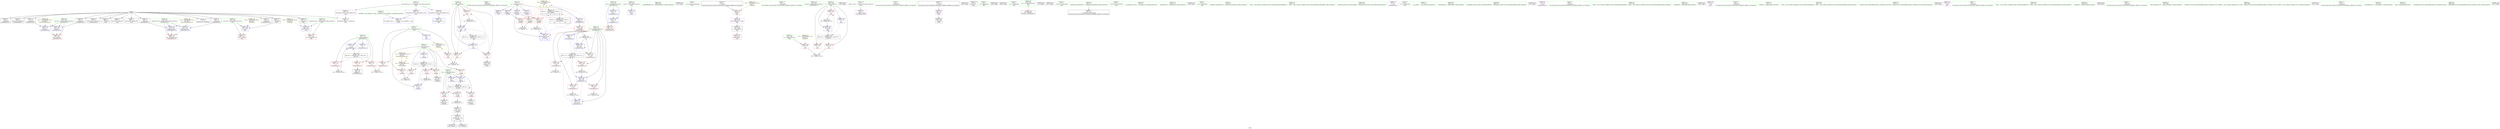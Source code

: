 digraph "SVFG" {
	label="SVFG";

	Node0x556ff98fe940 [shape=record,color=grey,label="{NodeID: 0\nNullPtr}"];
	Node0x556ff98fe940 -> Node0x556ff991b5e0[style=solid];
	Node0x556ff98fe940 -> Node0x556ff991b6e0[style=solid];
	Node0x556ff98fe940 -> Node0x556ff991b7b0[style=solid];
	Node0x556ff98fe940 -> Node0x556ff991b880[style=solid];
	Node0x556ff98fe940 -> Node0x556ff991b950[style=solid];
	Node0x556ff98fe940 -> Node0x556ff991ba20[style=solid];
	Node0x556ff98fe940 -> Node0x556ff991baf0[style=solid];
	Node0x556ff98fe940 -> Node0x556ff991bbc0[style=solid];
	Node0x556ff98fe940 -> Node0x556ff991bc90[style=solid];
	Node0x556ff98fe940 -> Node0x556ff991bd60[style=solid];
	Node0x556ff98fe940 -> Node0x556ff991be30[style=solid];
	Node0x556ff98fe940 -> Node0x556ff991bf00[style=solid];
	Node0x556ff98fe940 -> Node0x556ff991bfd0[style=solid];
	Node0x556ff98fe940 -> Node0x556ff991c0a0[style=solid];
	Node0x556ff98fe940 -> Node0x556ff99209b0[style=solid];
	Node0x556ff9935b00 [shape=record,color=yellow,style=double,label="{NodeID: 263\n2V_1 = ENCHI(MR_2V_0)\npts\{10 \}\nFun[_Z4calcB5cxx11v]|{|<s1>8|<s2>10}}"];
	Node0x556ff9935b00 -> Node0x556ff991a090[style=dashed];
	Node0x556ff9935b00:s1 -> Node0x556ff9934530[style=dashed,color=red];
	Node0x556ff9935b00:s2 -> Node0x556ff9934530[style=dashed,color=red];
	Node0x556ff9919d20 [shape=record,color=purple,label="{NodeID: 97\n339\<--25\nllvm.global_ctors_2\<--llvm.global_ctors\nGlob }"];
	Node0x556ff9919d20 -> Node0x556ff99209b0[style=solid];
	Node0x556ff9917fe0 [shape=record,color=green,label="{NodeID: 14\n168\<--1\n\<--dummyObj\nCan only get source location for instruction, argument, global var or function.}"];
	Node0x556ff99367a0 [shape=record,color=yellow,style=double,label="{NodeID: 277\n35V_1 = ENCHI(MR_35V_0)\npts\{234 \}\nFun[main]}"];
	Node0x556ff99367a0 -> Node0x556ff9921d60[style=dashed];
	Node0x556ff991a8b0 [shape=record,color=red,label="{NodeID: 111\n69\<--68\n\<--arrayidx\n_Z4takev\n}"];
	Node0x556ff991a8b0 -> Node0x556ff9927100[style=solid];
	Node0x556ff9918a30 [shape=record,color=green,label="{NodeID: 28\n101\<--102\nnrvo\<--nrvo_field_insensitive\n_Z4calcB5cxx11v\n}"];
	Node0x556ff9918a30 -> Node0x556ff991ab20[style=solid];
	Node0x556ff9918a30 -> Node0x556ff9920ec0[style=solid];
	Node0x556ff9918a30 -> Node0x556ff99217b0[style=solid];
	Node0x556ff991fdc0 [shape=record,color=red,label="{NodeID: 125\n135\<--134\n\<--arrayidx\n_Z4calcB5cxx11v\n}"];
	Node0x556ff991fdc0 -> Node0x556ff9926200[style=solid];
	Node0x556ff9919710 [shape=record,color=green,label="{NodeID: 42\n221\<--222\nretval\<--retval_field_insensitive\nmain\n}"];
	Node0x556ff9919710 -> Node0x556ff9921880[style=solid];
	Node0x556ff9938c40 [shape=record,color=yellow,style=double,label="{NodeID: 305\n8V_3 = CSCHI(MR_8V_2)\npts\{120000 \}\nCS[]|{|<s1>10|<s2>10|<s3>10|<s4>10}}"];
	Node0x556ff9938c40 -> Node0x556ff992e630[style=dashed];
	Node0x556ff9938c40:s1 -> Node0x556ff991a8b0[style=dashed,color=red];
	Node0x556ff9938c40:s2 -> Node0x556ff991a980[style=dashed,color=red];
	Node0x556ff9938c40:s3 -> Node0x556ff991aa50[style=dashed,color=red];
	Node0x556ff9938c40:s4 -> Node0x556ff9920df0[style=dashed,color=red];
	Node0x556ff99209b0 [shape=record,color=blue, style = dotted,label="{NodeID: 139\n339\<--3\nllvm.global_ctors_2\<--dummyVal\nGlob }"];
	Node0x556ff991b3e0 [shape=record,color=green,label="{NodeID: 56\n290\<--291\n_ZNSolsEPFRSoS_E\<--_ZNSolsEPFRSoS_E_field_insensitive\n}"];
	Node0x556ff9945840 [shape=record,color=black,label="{NodeID: 319\n275 = PHI()\n}"];
	Node0x556ff9927280 [shape=record,color=grey,label="{NodeID: 236\n153 = cmp(152, 9, )\n}"];
	Node0x556ff9921540 [shape=record,color=blue,label="{NodeID: 153\n109\<--173\ntot\<--dec13\n_Z4calcB5cxx11v\n}"];
	Node0x556ff9921540 -> Node0x556ff992e130[style=dashed];
	Node0x556ff991bfd0 [shape=record,color=black,label="{NodeID: 70\n308\<--3\nlpad.val\<--dummyVal\nmain\n}"];
	Node0x556ff991cbc0 [shape=record,color=black,label="{NodeID: 84\n265\<--264\nidxprom\<--\nmain\n}"];
	Node0x556ff990edb0 [shape=record,color=green,label="{NodeID: 1\n7\<--1\n__dso_handle\<--dummyObj\nGlob }"];
	Node0x556ff9919e20 [shape=record,color=purple,label="{NodeID: 98\n240\<--239\nvbase.offset.ptr\<--vtable\nmain\n}"];
	Node0x556ff9919e20 -> Node0x556ff991ca20[style=solid];
	Node0x556ff9918070 [shape=record,color=green,label="{NodeID: 15\n187\<--1\n\<--dummyObj\nCan only get source location for instruction, argument, global var or function.}"];
	Node0x556ff991a980 [shape=record,color=red,label="{NodeID: 112\n73\<--72\n\<--arrayidx2\n_Z4takev\n}"];
	Node0x556ff991a980 -> Node0x556ff9927100[style=solid];
	Node0x556ff9918b00 [shape=record,color=green,label="{NodeID: 29\n103\<--104\nref.tmp\<--ref.tmp_field_insensitive\n_Z4calcB5cxx11v\n}"];
	Node0x556ff991fe90 [shape=record,color=red,label="{NodeID: 126\n254\<--223\n\<--T\nmain\n}"];
	Node0x556ff991fe90 -> Node0x556ff9927400[style=solid];
	Node0x556ff99197e0 [shape=record,color=green,label="{NodeID: 43\n223\<--224\nT\<--T_field_insensitive\nmain\n}"];
	Node0x556ff99197e0 -> Node0x556ff991fe90[style=solid];
	Node0x556ff9925f00 [shape=record,color=grey,label="{NodeID: 223\n81 = Binary(80, 82, )\n}"];
	Node0x556ff9925f00 -> Node0x556ff9920d20[style=solid];
	Node0x556ff9920ab0 [shape=record,color=blue,label="{NodeID: 140\n55\<--9\nmx\<--\n_Z4takev\n}"];
	Node0x556ff9920ab0 -> Node0x556ff992eb30[style=dashed];
	Node0x556ff991b4e0 [shape=record,color=green,label="{NodeID: 57\n27\<--333\n_GLOBAL__sub_I_darkhh_0_1.cpp\<--_GLOBAL__sub_I_darkhh_0_1.cpp_field_insensitive\n}"];
	Node0x556ff991b4e0 -> Node0x556ff99208b0[style=solid];
	Node0x556ff99459a0 [shape=record,color=black,label="{NodeID: 320\n279 = PHI()\n}"];
	Node0x556ff9927400 [shape=record,color=grey,label="{NodeID: 237\n255 = cmp(253, 254, )\n}"];
	Node0x556ff9921610 [shape=record,color=blue,label="{NodeID: 154\n105\<--177\nexn.slot\<--\n_Z4calcB5cxx11v\n}"];
	Node0x556ff9921610 -> Node0x556ff991f5a0[style=dashed];
	Node0x556ff991c0a0 [shape=record,color=black,label="{NodeID: 71\n309\<--3\nlpad.val20\<--dummyVal\nmain\n}"];
	Node0x556ff991cc90 [shape=record,color=purple,label="{NodeID: 85\n36\<--4\n\<--_ZStL8__ioinit\n__cxx_global_var_init\n}"];
	Node0x556ff990fb20 [shape=record,color=green,label="{NodeID: 2\n9\<--1\n\<--dummyObj\nCan only get source location for instruction, argument, global var or function.}"];
	Node0x556ff9935cf0 [shape=record,color=yellow,style=double,label="{NodeID: 265\n13V_1 = ENCHI(MR_13V_0)\npts\{106 \}\nFun[_Z4calcB5cxx11v]}"];
	Node0x556ff9935cf0 -> Node0x556ff99212d0[style=dashed];
	Node0x556ff9935cf0 -> Node0x556ff9921610[style=dashed];
	Node0x556ff9919ef0 [shape=record,color=purple,label="{NodeID: 99\n243\<--18\nadd.ptr\<--\nmain\n}"];
	Node0x556ff9919ef0 -> Node0x556ff991caf0[style=solid];
	Node0x556ff9918100 [shape=record,color=green,label="{NodeID: 16\n4\<--6\n_ZStL8__ioinit\<--_ZStL8__ioinit_field_insensitive\nGlob }"];
	Node0x556ff9918100 -> Node0x556ff991cc90[style=solid];
	Node0x556ff991aa50 [shape=record,color=red,label="{NodeID: 113\n88\<--87\n\<--arrayidx5\n_Z4takev\n}"];
	Node0x556ff991aa50 -> Node0x556ff9926680[style=solid];
	Node0x556ff9918bd0 [shape=record,color=green,label="{NodeID: 30\n105\<--106\nexn.slot\<--exn.slot_field_insensitive\n_Z4calcB5cxx11v\n}"];
	Node0x556ff9918bd0 -> Node0x556ff991f5a0[style=solid];
	Node0x556ff9918bd0 -> Node0x556ff99212d0[style=solid];
	Node0x556ff9918bd0 -> Node0x556ff9921610[style=solid];
	Node0x556ff991ff60 [shape=record,color=red,label="{NodeID: 127\n253\<--225\n\<--t\nmain\n}"];
	Node0x556ff991ff60 -> Node0x556ff9927400[style=solid];
	Node0x556ff99198b0 [shape=record,color=green,label="{NodeID: 44\n225\<--226\nt\<--t_field_insensitive\nmain\n}"];
	Node0x556ff99198b0 -> Node0x556ff991ff60[style=solid];
	Node0x556ff99198b0 -> Node0x556ff9920030[style=solid];
	Node0x556ff99198b0 -> Node0x556ff9920100[style=solid];
	Node0x556ff99198b0 -> Node0x556ff9921950[style=solid];
	Node0x556ff99198b0 -> Node0x556ff9921bc0[style=solid];
	Node0x556ff9926080 [shape=record,color=grey,label="{NodeID: 224\n141 = Binary(140, 82, )\n}"];
	Node0x556ff9926080 -> Node0x556ff9921200[style=solid];
	Node0x556ff9920b80 [shape=record,color=blue,label="{NodeID: 141\n57\<--9\ni\<--\n_Z4takev\n}"];
	Node0x556ff9920b80 -> Node0x556ff992f030[style=dashed];
	Node0x556ff991b5e0 [shape=record,color=black,label="{NodeID: 58\n2\<--3\ndummyVal\<--dummyVal\n}"];
	Node0x556ff9945aa0 [shape=record,color=black,label="{NodeID: 321\n283 = PHI()\n}"];
	Node0x556ff9927580 [shape=record,color=grey,label="{NodeID: 238\n167 = cmp(166, 168, )\n}"];
	Node0x556ff99216e0 [shape=record,color=blue,label="{NodeID: 155\n107\<--179\nehselector.slot\<--\n_Z4calcB5cxx11v\n}"];
	Node0x556ff99216e0 -> Node0x556ff991f670[style=dashed];
	Node0x556ff991c170 [shape=record,color=black,label="{NodeID: 72\n220\<--9\nmain_ret\<--\nmain\n}"];
	Node0x556ff991cd60 [shape=record,color=purple,label="{NodeID: 86\n68\<--11\narrayidx\<--p\n_Z4takev\n}"];
	Node0x556ff991cd60 -> Node0x556ff991a8b0[style=solid];
	Node0x556ff98fe9d0 [shape=record,color=green,label="{NodeID: 3\n13\<--1\n.str\<--dummyObj\nGlob }"];
	Node0x556ff9935dd0 [shape=record,color=yellow,style=double,label="{NodeID: 266\n15V_1 = ENCHI(MR_15V_0)\npts\{108 \}\nFun[_Z4calcB5cxx11v]}"];
	Node0x556ff9935dd0 -> Node0x556ff99213a0[style=dashed];
	Node0x556ff9935dd0 -> Node0x556ff99216e0[style=dashed];
	Node0x556ff9919fc0 [shape=record,color=red,label="{NodeID: 100\n63\<--8\n\<--N\n_Z4takev\n}"];
	Node0x556ff9919fc0 -> Node0x556ff9926c80[style=solid];
	Node0x556ff9918190 [shape=record,color=green,label="{NodeID: 17\n8\<--10\nN\<--N_field_insensitive\nGlob }"];
	Node0x556ff9918190 -> Node0x556ff9919fc0[style=solid];
	Node0x556ff9918190 -> Node0x556ff991a090[style=solid];
	Node0x556ff9918190 -> Node0x556ff991a160[style=solid];
	Node0x556ff9918190 -> Node0x556ff99206b0[style=solid];
	Node0x556ff991ab20 [shape=record,color=red,label="{NodeID: 114\n188\<--101\nnrvo.val\<--nrvo\n_Z4calcB5cxx11v\n}"];
	Node0x556ff9918ca0 [shape=record,color=green,label="{NodeID: 31\n107\<--108\nehselector.slot\<--ehselector.slot_field_insensitive\n_Z4calcB5cxx11v\n}"];
	Node0x556ff9918ca0 -> Node0x556ff991f670[style=solid];
	Node0x556ff9918ca0 -> Node0x556ff99213a0[style=solid];
	Node0x556ff9918ca0 -> Node0x556ff99216e0[style=solid];
	Node0x556ff9920030 [shape=record,color=red,label="{NodeID: 128\n278\<--225\n\<--t\nmain\n}"];
	Node0x556ff9919980 [shape=record,color=green,label="{NodeID: 45\n227\<--228\ni\<--i_field_insensitive\nmain\n}"];
	Node0x556ff9919980 -> Node0x556ff99201d0[style=solid];
	Node0x556ff9919980 -> Node0x556ff99202a0[style=solid];
	Node0x556ff9919980 -> Node0x556ff9920370[style=solid];
	Node0x556ff9919980 -> Node0x556ff9921a20[style=solid];
	Node0x556ff9919980 -> Node0x556ff9921af0[style=solid];
	Node0x556ff9943d80 [shape=record,color=black,label="{NodeID: 308\n156 = PHI()\n}"];
	Node0x556ff9926200 [shape=record,color=grey,label="{NodeID: 225\n137 = Binary(136, 135, )\n}"];
	Node0x556ff9926200 -> Node0x556ff9921130[style=solid];
	Node0x556ff9920c50 [shape=record,color=blue,label="{NodeID: 142\n55\<--76\nmx\<--\n_Z4takev\n}"];
	Node0x556ff9920c50 -> Node0x556ff992eb30[style=dashed];
	Node0x556ff991b6e0 [shape=record,color=black,label="{NodeID: 59\n144\<--3\n\<--dummyVal\n_Z4calcB5cxx11v\n}"];
	Node0x556ff9945ba0 [shape=record,color=black,label="{NodeID: 322\n284 = PHI()\n}"];
	Node0x556ff992e130 [shape=record,color=black,label="{NodeID: 239\nMR_17V_5 = PHI(MR_17V_8, MR_17V_3, )\npts\{110 \}\n}"];
	Node0x556ff992e130 -> Node0x556ff991f810[style=dashed];
	Node0x556ff992e130 -> Node0x556ff991f8e0[style=dashed];
	Node0x556ff992e130 -> Node0x556ff9921470[style=dashed];
	Node0x556ff99217b0 [shape=record,color=blue,label="{NodeID: 156\n101\<--187\nnrvo\<--\n_Z4calcB5cxx11v\n}"];
	Node0x556ff99217b0 -> Node0x556ff991ab20[style=dashed];
	Node0x556ff991c240 [shape=record,color=black,label="{NodeID: 73\n18\<--17\n\<--_ZSt3cin\nCan only get source location for instruction, argument, global var or function.}"];
	Node0x556ff991c240 -> Node0x556ff9919ef0[style=solid];
	Node0x556ff991ce30 [shape=record,color=purple,label="{NodeID: 87\n72\<--11\narrayidx2\<--p\n_Z4takev\n}"];
	Node0x556ff991ce30 -> Node0x556ff991a980[style=solid];
	Node0x556ff9917500 [shape=record,color=green,label="{NodeID: 4\n15\<--1\n.str.1\<--dummyObj\nGlob }"];
	Node0x556ff991a090 [shape=record,color=red,label="{NodeID: 101\n129\<--8\n\<--N\n_Z4calcB5cxx11v\n}"];
	Node0x556ff991a090 -> Node0x556ff9926f80[style=solid];
	Node0x556ff9918220 [shape=record,color=green,label="{NodeID: 18\n11\<--12\np\<--p_field_insensitive\nGlob }"];
	Node0x556ff9918220 -> Node0x556ff991cd60[style=solid];
	Node0x556ff9918220 -> Node0x556ff991ce30[style=solid];
	Node0x556ff9918220 -> Node0x556ff991cf00[style=solid];
	Node0x556ff9918220 -> Node0x556ff991cfd0[style=solid];
	Node0x556ff9918220 -> Node0x556ff991d0a0[style=solid];
	Node0x556ff991f5a0 [shape=record,color=red,label="{NodeID: 115\n193\<--105\nexn\<--exn.slot\n_Z4calcB5cxx11v\n}"];
	Node0x556ff9918d70 [shape=record,color=green,label="{NodeID: 32\n109\<--110\ntot\<--tot_field_insensitive\n_Z4calcB5cxx11v\n}"];
	Node0x556ff9918d70 -> Node0x556ff991f740[style=solid];
	Node0x556ff9918d70 -> Node0x556ff991f810[style=solid];
	Node0x556ff9918d70 -> Node0x556ff991f8e0[style=solid];
	Node0x556ff9918d70 -> Node0x556ff991f9b0[style=solid];
	Node0x556ff9918d70 -> Node0x556ff991fa80[style=solid];
	Node0x556ff9918d70 -> Node0x556ff9920f90[style=solid];
	Node0x556ff9918d70 -> Node0x556ff9921130[style=solid];
	Node0x556ff9918d70 -> Node0x556ff9921470[style=solid];
	Node0x556ff9918d70 -> Node0x556ff9921540[style=solid];
	Node0x556ff9920100 [shape=record,color=red,label="{NodeID: 129\n294\<--225\n\<--t\nmain\n}"];
	Node0x556ff9920100 -> Node0x556ff9926380[style=solid];
	Node0x556ff9919a50 [shape=record,color=green,label="{NodeID: 46\n229\<--230\nres\<--res_field_insensitive\nmain\n|{<s0>19}}"];
	Node0x556ff9919a50:s0 -> Node0x556ff9945d70[style=solid,color=red];
	Node0x556ff9942820 [shape=record,color=black,label="{NodeID: 309\n37 = PHI()\n}"];
	Node0x556ff9926380 [shape=record,color=grey,label="{NodeID: 226\n295 = Binary(294, 82, )\n}"];
	Node0x556ff9926380 -> Node0x556ff9921bc0[style=solid];
	Node0x556ff9920d20 [shape=record,color=blue,label="{NodeID: 143\n57\<--81\ni\<--inc\n_Z4takev\n}"];
	Node0x556ff9920d20 -> Node0x556ff992f030[style=dashed];
	Node0x556ff991b7b0 [shape=record,color=black,label="{NodeID: 60\n145\<--3\n\<--dummyVal\n_Z4calcB5cxx11v\n}"];
	Node0x556ff991b7b0 -> Node0x556ff99212d0[style=solid];
	Node0x556ff9945ca0 [shape=record,color=black,label="{NodeID: 323\n287 = PHI()\n}"];
	Node0x556ff992e630 [shape=record,color=black,label="{NodeID: 240\nMR_8V_2 = PHI(MR_8V_5, MR_8V_1, )\npts\{120000 \}\n|{<s0>8|<s1>8|<s2>8|<s3>8|<s4>19}}"];
	Node0x556ff992e630:s0 -> Node0x556ff991a8b0[style=dashed,color=red];
	Node0x556ff992e630:s1 -> Node0x556ff991a980[style=dashed,color=red];
	Node0x556ff992e630:s2 -> Node0x556ff991aa50[style=dashed,color=red];
	Node0x556ff992e630:s3 -> Node0x556ff9920df0[style=dashed,color=red];
	Node0x556ff992e630:s4 -> Node0x556ff9930430[style=dashed,color=blue];
	Node0x556ff9921880 [shape=record,color=blue,label="{NodeID: 157\n221\<--9\nretval\<--\nmain\n}"];
	Node0x556ff991c340 [shape=record,color=black,label="{NodeID: 74\n19\<--17\n\<--_ZSt3cin\nCan only get source location for instruction, argument, global var or function.}"];
	Node0x556ff991c340 -> Node0x556ff991a230[style=solid];
	Node0x556ff991cf00 [shape=record,color=purple,label="{NodeID: 88\n87\<--11\narrayidx5\<--p\n_Z4takev\n}"];
	Node0x556ff991cf00 -> Node0x556ff991aa50[style=solid];
	Node0x556ff991cf00 -> Node0x556ff9920df0[style=solid];
	Node0x556ff9917590 [shape=record,color=green,label="{NodeID: 5\n17\<--1\n_ZSt3cin\<--dummyObj\nGlob }"];
	Node0x556ff991a160 [shape=record,color=red,label="{NodeID: 102\n261\<--8\n\<--N\nmain\n}"];
	Node0x556ff991a160 -> Node0x556ff9926e00[style=solid];
	Node0x556ff99182b0 [shape=record,color=green,label="{NodeID: 19\n25\<--29\nllvm.global_ctors\<--llvm.global_ctors_field_insensitive\nGlob }"];
	Node0x556ff99182b0 -> Node0x556ff991d4b0[style=solid];
	Node0x556ff99182b0 -> Node0x556ff9919c20[style=solid];
	Node0x556ff99182b0 -> Node0x556ff9919d20[style=solid];
	Node0x556ff991f670 [shape=record,color=red,label="{NodeID: 116\n194\<--107\nsel\<--ehselector.slot\n_Z4calcB5cxx11v\n}"];
	Node0x556ff9918e40 [shape=record,color=green,label="{NodeID: 33\n111\<--112\ni\<--i_field_insensitive\n_Z4calcB5cxx11v\n}"];
	Node0x556ff9918e40 -> Node0x556ff991fb50[style=solid];
	Node0x556ff9918e40 -> Node0x556ff991fc20[style=solid];
	Node0x556ff9918e40 -> Node0x556ff991fcf0[style=solid];
	Node0x556ff9918e40 -> Node0x556ff9921060[style=solid];
	Node0x556ff9918e40 -> Node0x556ff9921200[style=solid];
	Node0x556ff99201d0 [shape=record,color=red,label="{NodeID: 130\n260\<--227\n\<--i\nmain\n}"];
	Node0x556ff99201d0 -> Node0x556ff9926e00[style=solid];
	Node0x556ff9919b20 [shape=record,color=green,label="{NodeID: 47\n231\<--232\nexn.slot\<--exn.slot_field_insensitive\nmain\n}"];
	Node0x556ff9919b20 -> Node0x556ff9920440[style=solid];
	Node0x556ff9919b20 -> Node0x556ff9921c90[style=solid];
	Node0x556ff9942920 [shape=record,color=black,label="{NodeID: 310\n159 = PHI(54, )\n}"];
	Node0x556ff9926500 [shape=record,color=grey,label="{NodeID: 227\n93 = Binary(94, 92, )\n}"];
	Node0x556ff9926500 -> Node0x556ff991c7b0[style=solid];
	Node0x556ff9920df0 [shape=record,color=blue,label="{NodeID: 144\n87\<--89\narrayidx5\<--dec\n_Z4takev\n|{<s0>8|<s1>10}}"];
	Node0x556ff9920df0:s0 -> Node0x556ff9938c40[style=dashed,color=blue];
	Node0x556ff9920df0:s1 -> Node0x556ff992e630[style=dashed,color=blue];
	Node0x556ff991b880 [shape=record,color=black,label="{NodeID: 61\n147\<--3\n\<--dummyVal\n_Z4calcB5cxx11v\n}"];
	Node0x556ff991b880 -> Node0x556ff99213a0[style=solid];
	Node0x556ff9945d70 [shape=record,color=black,label="{NodeID: 324\n100 = PHI(229, )\n0th arg _Z4calcB5cxx11v }"];
	Node0x556ff992eb30 [shape=record,color=black,label="{NodeID: 241\nMR_4V_3 = PHI(MR_4V_5, MR_4V_2, )\npts\{56 \}\n}"];
	Node0x556ff992eb30 -> Node0x556ff991a300[style=dashed];
	Node0x556ff992eb30 -> Node0x556ff991a3d0[style=dashed];
	Node0x556ff992eb30 -> Node0x556ff991a4a0[style=dashed];
	Node0x556ff992eb30 -> Node0x556ff9920c50[style=dashed];
	Node0x556ff992eb30 -> Node0x556ff992eb30[style=dashed];
	Node0x556ff9921950 [shape=record,color=blue,label="{NodeID: 158\n225\<--82\nt\<--\nmain\n}"];
	Node0x556ff9921950 -> Node0x556ff992fa30[style=dashed];
	Node0x556ff991c440 [shape=record,color=black,label="{NodeID: 75\n38\<--39\n\<--_ZNSt8ios_base4InitD1Ev\nCan only get source location for instruction, argument, global var or function.}"];
	Node0x556ff991cfd0 [shape=record,color=purple,label="{NodeID: 89\n134\<--11\narrayidx\<--p\n_Z4calcB5cxx11v\n}"];
	Node0x556ff991cfd0 -> Node0x556ff991fdc0[style=solid];
	Node0x556ff990e8a0 [shape=record,color=green,label="{NodeID: 6\n20\<--1\n_ZSt4cout\<--dummyObj\nGlob }"];
	Node0x556ff991a230 [shape=record,color=red,label="{NodeID: 103\n239\<--19\nvtable\<--\nmain\n}"];
	Node0x556ff991a230 -> Node0x556ff9919e20[style=solid];
	Node0x556ff9918340 [shape=record,color=green,label="{NodeID: 20\n30\<--31\n__cxx_global_var_init\<--__cxx_global_var_init_field_insensitive\n}"];
	Node0x556ff991f740 [shape=record,color=red,label="{NodeID: 117\n136\<--109\n\<--tot\n_Z4calcB5cxx11v\n}"];
	Node0x556ff991f740 -> Node0x556ff9926200[style=solid];
	Node0x556ff9918f10 [shape=record,color=green,label="{NodeID: 34\n116\<--117\n_ZNSaIcEC1Ev\<--_ZNSaIcEC1Ev_field_insensitive\n}"];
	Node0x556ff99202a0 [shape=record,color=red,label="{NodeID: 131\n264\<--227\n\<--i\nmain\n}"];
	Node0x556ff99202a0 -> Node0x556ff991cbc0[style=solid];
	Node0x556ff991ac10 [shape=record,color=green,label="{NodeID: 48\n233\<--234\nehselector.slot\<--ehselector.slot_field_insensitive\nmain\n}"];
	Node0x556ff991ac10 -> Node0x556ff9920510[style=solid];
	Node0x556ff991ac10 -> Node0x556ff9921d60[style=solid];
	Node0x556ff9942b10 [shape=record,color=black,label="{NodeID: 311\n160 = PHI()\n}"];
	Node0x556ff9926680 [shape=record,color=grey,label="{NodeID: 228\n89 = Binary(88, 90, )\n}"];
	Node0x556ff9926680 -> Node0x556ff9920df0[style=solid];
	Node0x556ff9920ec0 [shape=record,color=blue,label="{NodeID: 145\n101\<--114\nnrvo\<--\n_Z4calcB5cxx11v\n}"];
	Node0x556ff9920ec0 -> Node0x556ff99217b0[style=dashed];
	Node0x556ff991b950 [shape=record,color=black,label="{NodeID: 62\n176\<--3\n\<--dummyVal\n_Z4calcB5cxx11v\n}"];
	Node0x556ff992f030 [shape=record,color=black,label="{NodeID: 242\nMR_6V_3 = PHI(MR_6V_4, MR_6V_2, )\npts\{58 \}\n}"];
	Node0x556ff992f030 -> Node0x556ff991a570[style=dashed];
	Node0x556ff992f030 -> Node0x556ff991a640[style=dashed];
	Node0x556ff992f030 -> Node0x556ff991a710[style=dashed];
	Node0x556ff992f030 -> Node0x556ff991a7e0[style=dashed];
	Node0x556ff992f030 -> Node0x556ff9920d20[style=dashed];
	Node0x556ff9921a20 [shape=record,color=blue,label="{NodeID: 159\n227\<--9\ni\<--\nmain\n}"];
	Node0x556ff9921a20 -> Node0x556ff99201d0[style=dashed];
	Node0x556ff9921a20 -> Node0x556ff99202a0[style=dashed];
	Node0x556ff9921a20 -> Node0x556ff9920370[style=dashed];
	Node0x556ff9921a20 -> Node0x556ff9921af0[style=dashed];
	Node0x556ff9921a20 -> Node0x556ff992ff30[style=dashed];
	Node0x556ff991c540 [shape=record,color=black,label="{NodeID: 76\n67\<--66\nidxprom\<--\n_Z4takev\n}"];
	Node0x556ff991d0a0 [shape=record,color=purple,label="{NodeID: 90\n266\<--11\narrayidx\<--p\nmain\n}"];
	Node0x556ff990e930 [shape=record,color=green,label="{NodeID: 7\n21\<--1\n.str.2\<--dummyObj\nGlob }"];
	Node0x556ff9936150 [shape=record,color=yellow,style=double,label="{NodeID: 270\n22V_1 = ENCHI(MR_22V_0)\npts\{1 \}\nFun[main]}"];
	Node0x556ff9936150 -> Node0x556ff991a230[style=dashed];
	Node0x556ff991a300 [shape=record,color=red,label="{NodeID: 104\n70\<--55\n\<--mx\n_Z4takev\n}"];
	Node0x556ff991a300 -> Node0x556ff991c610[style=solid];
	Node0x556ff99183d0 [shape=record,color=green,label="{NodeID: 21\n34\<--35\n_ZNSt8ios_base4InitC1Ev\<--_ZNSt8ios_base4InitC1Ev_field_insensitive\n}"];
	Node0x556ff991f810 [shape=record,color=red,label="{NodeID: 118\n152\<--109\n\<--tot\n_Z4calcB5cxx11v\n}"];
	Node0x556ff991f810 -> Node0x556ff9927280[style=solid];
	Node0x556ff9919010 [shape=record,color=green,label="{NodeID: 35\n120\<--121\n_ZNSt7__cxx1112basic_stringIcSt11char_traitsIcESaIcEEC1EPKcRKS3_\<--_ZNSt7__cxx1112basic_stringIcSt11char_traitsIcESaIcEEC1EPKcRKS3__field_insensitive\n}"];
	Node0x556ff9920370 [shape=record,color=red,label="{NodeID: 132\n269\<--227\n\<--i\nmain\n}"];
	Node0x556ff9920370 -> Node0x556ff9926980[style=solid];
	Node0x556ff991ace0 [shape=record,color=green,label="{NodeID: 49\n237\<--238\n_ZNSt8ios_base15sync_with_stdioEb\<--_ZNSt8ios_base15sync_with_stdioEb_field_insensitive\n}"];
	Node0x556ff9942be0 [shape=record,color=black,label="{NodeID: 312\n170 = PHI(54, )\n}"];
	Node0x556ff9926800 [shape=record,color=grey,label="{NodeID: 229\n173 = Binary(172, 90, )\n}"];
	Node0x556ff9926800 -> Node0x556ff9921540[style=solid];
	Node0x556ff9920f90 [shape=record,color=blue,label="{NodeID: 146\n109\<--9\ntot\<--\n_Z4calcB5cxx11v\n}"];
	Node0x556ff9920f90 -> Node0x556ff991f740[style=dashed];
	Node0x556ff9920f90 -> Node0x556ff9921130[style=dashed];
	Node0x556ff9920f90 -> Node0x556ff992e130[style=dashed];
	Node0x556ff991ba20 [shape=record,color=black,label="{NodeID: 63\n177\<--3\n\<--dummyVal\n_Z4calcB5cxx11v\n}"];
	Node0x556ff991ba20 -> Node0x556ff9921610[style=solid];
	Node0x556ff9921af0 [shape=record,color=blue,label="{NodeID: 160\n227\<--270\ni\<--inc\nmain\n}"];
	Node0x556ff9921af0 -> Node0x556ff99201d0[style=dashed];
	Node0x556ff9921af0 -> Node0x556ff99202a0[style=dashed];
	Node0x556ff9921af0 -> Node0x556ff9920370[style=dashed];
	Node0x556ff9921af0 -> Node0x556ff9921af0[style=dashed];
	Node0x556ff9921af0 -> Node0x556ff992ff30[style=dashed];
	Node0x556ff991c610 [shape=record,color=black,label="{NodeID: 77\n71\<--70\nidxprom1\<--\n_Z4takev\n}"];
	Node0x556ff991d170 [shape=record,color=purple,label="{NodeID: 91\n118\<--13\n\<--.str\n_Z4calcB5cxx11v\n}"];
	Node0x556ff990eed0 [shape=record,color=green,label="{NodeID: 8\n23\<--1\n.str.3\<--dummyObj\nGlob }"];
	Node0x556ff9936260 [shape=record,color=yellow,style=double,label="{NodeID: 271\n2V_1 = ENCHI(MR_2V_0)\npts\{10 \}\nFun[main]|{|<s1>19}}"];
	Node0x556ff9936260 -> Node0x556ff991a160[style=dashed];
	Node0x556ff9936260:s1 -> Node0x556ff9935b00[style=dashed,color=red];
	Node0x556ff991a3d0 [shape=record,color=red,label="{NodeID: 105\n85\<--55\n\<--mx\n_Z4takev\n}"];
	Node0x556ff991a3d0 -> Node0x556ff991c6e0[style=solid];
	Node0x556ff9918490 [shape=record,color=green,label="{NodeID: 22\n40\<--41\n__cxa_atexit\<--__cxa_atexit_field_insensitive\n}"];
	Node0x556ff991f8e0 [shape=record,color=red,label="{NodeID: 119\n163\<--109\n\<--tot\n_Z4calcB5cxx11v\n}"];
	Node0x556ff991f8e0 -> Node0x556ff9926b00[style=solid];
	Node0x556ff9919110 [shape=record,color=green,label="{NodeID: 36\n123\<--124\n_ZNSaIcED1Ev\<--_ZNSaIcED1Ev_field_insensitive\n}"];
	Node0x556ff9920440 [shape=record,color=red,label="{NodeID: 133\n306\<--231\nexn\<--exn.slot\nmain\n}"];
	Node0x556ff991ade0 [shape=record,color=green,label="{NodeID: 50\n246\<--247\n_ZNSt9basic_iosIcSt11char_traitsIcEE3tieEPSo\<--_ZNSt9basic_iosIcSt11char_traitsIcEE3tieEPSo_field_insensitive\n}"];
	Node0x556ff9942d10 [shape=record,color=black,label="{NodeID: 313\n171 = PHI()\n}"];
	Node0x556ff9926980 [shape=record,color=grey,label="{NodeID: 230\n270 = Binary(269, 82, )\n}"];
	Node0x556ff9926980 -> Node0x556ff9921af0[style=solid];
	Node0x556ff9921060 [shape=record,color=blue,label="{NodeID: 147\n111\<--9\ni\<--\n_Z4calcB5cxx11v\n}"];
	Node0x556ff9921060 -> Node0x556ff9930e30[style=dashed];
	Node0x556ff991baf0 [shape=record,color=black,label="{NodeID: 64\n179\<--3\n\<--dummyVal\n_Z4calcB5cxx11v\n}"];
	Node0x556ff991baf0 -> Node0x556ff99216e0[style=solid];
	Node0x556ff992fa30 [shape=record,color=black,label="{NodeID: 244\nMR_29V_3 = PHI(MR_29V_4, MR_29V_2, )\npts\{226 \}\n}"];
	Node0x556ff992fa30 -> Node0x556ff991ff60[style=dashed];
	Node0x556ff992fa30 -> Node0x556ff9920030[style=dashed];
	Node0x556ff992fa30 -> Node0x556ff9920100[style=dashed];
	Node0x556ff992fa30 -> Node0x556ff9921bc0[style=dashed];
	Node0x556ff9921bc0 [shape=record,color=blue,label="{NodeID: 161\n225\<--295\nt\<--inc18\nmain\n}"];
	Node0x556ff9921bc0 -> Node0x556ff992fa30[style=dashed];
	Node0x556ff991c6e0 [shape=record,color=black,label="{NodeID: 78\n86\<--85\nidxprom4\<--\n_Z4takev\n}"];
	Node0x556ff991d240 [shape=record,color=purple,label="{NodeID: 92\n155\<--15\n\<--.str.1\n_Z4calcB5cxx11v\n}"];
	Node0x556ff990ef60 [shape=record,color=green,label="{NodeID: 9\n26\<--1\n\<--dummyObj\nCan only get source location for instruction, argument, global var or function.}"];
	Node0x556ff991a4a0 [shape=record,color=red,label="{NodeID: 106\n92\<--55\n\<--mx\n_Z4takev\n}"];
	Node0x556ff991a4a0 -> Node0x556ff9926500[style=solid];
	Node0x556ff9918590 [shape=record,color=green,label="{NodeID: 23\n39\<--45\n_ZNSt8ios_base4InitD1Ev\<--_ZNSt8ios_base4InitD1Ev_field_insensitive\n}"];
	Node0x556ff9918590 -> Node0x556ff991c440[style=solid];
	Node0x556ff991f9b0 [shape=record,color=red,label="{NodeID: 120\n166\<--109\n\<--tot\n_Z4calcB5cxx11v\n}"];
	Node0x556ff991f9b0 -> Node0x556ff9927580[style=solid];
	Node0x556ff9919210 [shape=record,color=green,label="{NodeID: 37\n157\<--158\n_ZNSt7__cxx1112basic_stringIcSt11char_traitsIcESaIcEEpLEPKc\<--_ZNSt7__cxx1112basic_stringIcSt11char_traitsIcESaIcEEpLEPKc_field_insensitive\n}"];
	Node0x556ff9920510 [shape=record,color=red,label="{NodeID: 134\n307\<--233\nsel\<--ehselector.slot\nmain\n}"];
	Node0x556ff991aee0 [shape=record,color=green,label="{NodeID: 51\n249\<--250\n_ZNSirsERi\<--_ZNSirsERi_field_insensitive\n}"];
	Node0x556ff9942de0 [shape=record,color=black,label="{NodeID: 314\n236 = PHI()\n}"];
	Node0x556ff9926b00 [shape=record,color=grey,label="{NodeID: 231\n164 = Binary(163, 90, )\n}"];
	Node0x556ff9926b00 -> Node0x556ff9921470[style=solid];
	Node0x556ff9921130 [shape=record,color=blue,label="{NodeID: 148\n109\<--137\ntot\<--add\n_Z4calcB5cxx11v\n}"];
	Node0x556ff9921130 -> Node0x556ff991f740[style=dashed];
	Node0x556ff9921130 -> Node0x556ff9921130[style=dashed];
	Node0x556ff9921130 -> Node0x556ff992e130[style=dashed];
	Node0x556ff991bbc0 [shape=record,color=black,label="{NodeID: 65\n195\<--3\nlpad.val\<--dummyVal\n_Z4calcB5cxx11v\n}"];
	Node0x556ff992ff30 [shape=record,color=black,label="{NodeID: 245\nMR_31V_2 = PHI(MR_31V_4, MR_31V_1, )\npts\{228 \}\n}"];
	Node0x556ff992ff30 -> Node0x556ff9921a20[style=dashed];
	Node0x556ff9921c90 [shape=record,color=blue,label="{NodeID: 162\n231\<--299\nexn.slot\<--\nmain\n}"];
	Node0x556ff9921c90 -> Node0x556ff9920440[style=dashed];
	Node0x556ff991c7b0 [shape=record,color=black,label="{NodeID: 79\n95\<--93\nconv\<--add\n_Z4takev\n}"];
	Node0x556ff991c7b0 -> Node0x556ff991c880[style=solid];
	Node0x556ff9934530 [shape=record,color=yellow,style=double,label="{NodeID: 259\n2V_1 = ENCHI(MR_2V_0)\npts\{10 \}\nFun[_Z4takev]}"];
	Node0x556ff9934530 -> Node0x556ff9919fc0[style=dashed];
	Node0x556ff991d310 [shape=record,color=purple,label="{NodeID: 93\n274\<--21\n\<--.str.2\nmain\n}"];
	Node0x556ff990eff0 [shape=record,color=green,label="{NodeID: 10\n82\<--1\n\<--dummyObj\nCan only get source location for instruction, argument, global var or function.}"];
	Node0x556ff9936420 [shape=record,color=yellow,style=double,label="{NodeID: 273\n27V_1 = ENCHI(MR_27V_0)\npts\{224 \}\nFun[main]}"];
	Node0x556ff9936420 -> Node0x556ff991fe90[style=dashed];
	Node0x556ff991a570 [shape=record,color=red,label="{NodeID: 107\n62\<--57\n\<--i\n_Z4takev\n}"];
	Node0x556ff991a570 -> Node0x556ff9926c80[style=solid];
	Node0x556ff9918690 [shape=record,color=green,label="{NodeID: 24\n52\<--53\n_Z4takev\<--_Z4takev_field_insensitive\n}"];
	Node0x556ff991fa80 [shape=record,color=red,label="{NodeID: 121\n172\<--109\n\<--tot\n_Z4calcB5cxx11v\n}"];
	Node0x556ff991fa80 -> Node0x556ff9926800[style=solid];
	Node0x556ff9919310 [shape=record,color=green,label="{NodeID: 38\n161\<--162\n_ZNSt7__cxx1112basic_stringIcSt11char_traitsIcESaIcEEpLEc\<--_ZNSt7__cxx1112basic_stringIcSt11char_traitsIcESaIcEEpLEc_field_insensitive\n}"];
	Node0x556ff99205e0 [shape=record,color=red,label="{NodeID: 135\n242\<--241\nvbase.offset\<--\nmain\n}"];
	Node0x556ff991afe0 [shape=record,color=green,label="{NodeID: 52\n276\<--277\n_ZStlsISt11char_traitsIcEERSt13basic_ostreamIcT_ES5_PKc\<--_ZStlsISt11char_traitsIcEERSt13basic_ostreamIcT_ES5_PKc_field_insensitive\n}"];
	Node0x556ff9942eb0 [shape=record,color=black,label="{NodeID: 315\n245 = PHI()\n}"];
	Node0x556ff9926c80 [shape=record,color=grey,label="{NodeID: 232\n64 = cmp(62, 63, )\n}"];
	Node0x556ff9921200 [shape=record,color=blue,label="{NodeID: 149\n111\<--141\ni\<--inc\n_Z4calcB5cxx11v\n}"];
	Node0x556ff9921200 -> Node0x556ff9930e30[style=dashed];
	Node0x556ff991bc90 [shape=record,color=black,label="{NodeID: 66\n196\<--3\nlpad.val14\<--dummyVal\n_Z4calcB5cxx11v\n}"];
	Node0x556ff9930430 [shape=record,color=black,label="{NodeID: 246\nMR_8V_2 = PHI(MR_8V_3, MR_8V_1, )\npts\{120000 \}\n|{<s0>19|<s1>19}}"];
	Node0x556ff9930430:s0 -> Node0x556ff991fdc0[style=dashed,color=red];
	Node0x556ff9930430:s1 -> Node0x556ff992e630[style=dashed,color=red];
	Node0x556ff9921d60 [shape=record,color=blue,label="{NodeID: 163\n233\<--301\nehselector.slot\<--\nmain\n}"];
	Node0x556ff9921d60 -> Node0x556ff9920510[style=dashed];
	Node0x556ff991c880 [shape=record,color=black,label="{NodeID: 80\n54\<--95\n_Z4takev_ret\<--conv\n_Z4takev\n|{<s0>8|<s1>10}}"];
	Node0x556ff991c880:s0 -> Node0x556ff9942920[style=solid,color=blue];
	Node0x556ff991c880:s1 -> Node0x556ff9942be0[style=solid,color=blue];
	Node0x556ff991d3e0 [shape=record,color=purple,label="{NodeID: 94\n282\<--23\n\<--.str.3\nmain\n}"];
	Node0x556ff9917e30 [shape=record,color=green,label="{NodeID: 11\n90\<--1\n\<--dummyObj\nCan only get source location for instruction, argument, global var or function.}"];
	Node0x556ff991a640 [shape=record,color=red,label="{NodeID: 108\n66\<--57\n\<--i\n_Z4takev\n}"];
	Node0x556ff991a640 -> Node0x556ff991c540[style=solid];
	Node0x556ff9918790 [shape=record,color=green,label="{NodeID: 25\n55\<--56\nmx\<--mx_field_insensitive\n_Z4takev\n}"];
	Node0x556ff9918790 -> Node0x556ff991a300[style=solid];
	Node0x556ff9918790 -> Node0x556ff991a3d0[style=solid];
	Node0x556ff9918790 -> Node0x556ff991a4a0[style=solid];
	Node0x556ff9918790 -> Node0x556ff9920ab0[style=solid];
	Node0x556ff9918790 -> Node0x556ff9920c50[style=solid];
	Node0x556ff991fb50 [shape=record,color=red,label="{NodeID: 122\n128\<--111\n\<--i\n_Z4calcB5cxx11v\n}"];
	Node0x556ff991fb50 -> Node0x556ff9926f80[style=solid];
	Node0x556ff9919410 [shape=record,color=green,label="{NodeID: 39\n182\<--183\n_ZNSt7__cxx1112basic_stringIcSt11char_traitsIcESaIcEED1Ev\<--_ZNSt7__cxx1112basic_stringIcSt11char_traitsIcESaIcEED1Ev_field_insensitive\n}"];
	Node0x556ff99206b0 [shape=record,color=blue,label="{NodeID: 136\n8\<--9\nN\<--\nGlob }"];
	Node0x556ff99206b0 -> Node0x556ff9936260[style=dashed];
	Node0x556ff991b0e0 [shape=record,color=green,label="{NodeID: 53\n280\<--281\n_ZNSolsEi\<--_ZNSolsEi_field_insensitive\n}"];
	Node0x556ff9942f80 [shape=record,color=black,label="{NodeID: 316\n248 = PHI()\n}"];
	Node0x556ff9926e00 [shape=record,color=grey,label="{NodeID: 233\n262 = cmp(260, 261, )\n}"];
	Node0x556ff99212d0 [shape=record,color=blue,label="{NodeID: 150\n105\<--145\nexn.slot\<--\n_Z4calcB5cxx11v\n}"];
	Node0x556ff99212d0 -> Node0x556ff991f5a0[style=dashed];
	Node0x556ff991bd60 [shape=record,color=black,label="{NodeID: 67\n298\<--3\n\<--dummyVal\nmain\n}"];
	Node0x556ff991c950 [shape=record,color=black,label="{NodeID: 81\n133\<--132\nidxprom\<--\n_Z4calcB5cxx11v\n}"];
	Node0x556ff991d4b0 [shape=record,color=purple,label="{NodeID: 95\n337\<--25\nllvm.global_ctors_0\<--llvm.global_ctors\nGlob }"];
	Node0x556ff991d4b0 -> Node0x556ff99207b0[style=solid];
	Node0x556ff9917ec0 [shape=record,color=green,label="{NodeID: 12\n94\<--1\n\<--dummyObj\nCan only get source location for instruction, argument, global var or function.}"];
	Node0x556ff991a710 [shape=record,color=red,label="{NodeID: 109\n76\<--57\n\<--i\n_Z4takev\n}"];
	Node0x556ff991a710 -> Node0x556ff9920c50[style=solid];
	Node0x556ff9918860 [shape=record,color=green,label="{NodeID: 26\n57\<--58\ni\<--i_field_insensitive\n_Z4takev\n}"];
	Node0x556ff9918860 -> Node0x556ff991a570[style=solid];
	Node0x556ff9918860 -> Node0x556ff991a640[style=solid];
	Node0x556ff9918860 -> Node0x556ff991a710[style=solid];
	Node0x556ff9918860 -> Node0x556ff991a7e0[style=solid];
	Node0x556ff9918860 -> Node0x556ff9920b80[style=solid];
	Node0x556ff9918860 -> Node0x556ff9920d20[style=solid];
	Node0x556ff991fc20 [shape=record,color=red,label="{NodeID: 123\n132\<--111\n\<--i\n_Z4calcB5cxx11v\n}"];
	Node0x556ff991fc20 -> Node0x556ff991c950[style=solid];
	Node0x556ff9919510 [shape=record,color=green,label="{NodeID: 40\n204\<--205\n__gxx_personality_v0\<--__gxx_personality_v0_field_insensitive\n}"];
	Node0x556ff99207b0 [shape=record,color=blue,label="{NodeID: 137\n337\<--26\nllvm.global_ctors_0\<--\nGlob }"];
	Node0x556ff991b1e0 [shape=record,color=green,label="{NodeID: 54\n285\<--286\n_ZStlsIcSt11char_traitsIcESaIcEERSt13basic_ostreamIT_T0_ES7_RKNSt7__cxx1112basic_stringIS4_S5_T1_EE\<--_ZStlsIcSt11char_traitsIcESaIcEERSt13basic_ostreamIT_T0_ES7_RKNSt7__cxx1112basic_stringIS4_S5_T1_EE_field_insensitive\n}"];
	Node0x556ff9943050 [shape=record,color=black,label="{NodeID: 317\n257 = PHI()\n}"];
	Node0x556ff9926f80 [shape=record,color=grey,label="{NodeID: 234\n130 = cmp(128, 129, )\n}"];
	Node0x556ff99213a0 [shape=record,color=blue,label="{NodeID: 151\n107\<--147\nehselector.slot\<--\n_Z4calcB5cxx11v\n}"];
	Node0x556ff99213a0 -> Node0x556ff991f670[style=dashed];
	Node0x556ff991be30 [shape=record,color=black,label="{NodeID: 68\n299\<--3\n\<--dummyVal\nmain\n}"];
	Node0x556ff991be30 -> Node0x556ff9921c90[style=solid];
	Node0x556ff9930e30 [shape=record,color=black,label="{NodeID: 248\nMR_19V_3 = PHI(MR_19V_4, MR_19V_2, )\npts\{112 \}\n}"];
	Node0x556ff9930e30 -> Node0x556ff991fb50[style=dashed];
	Node0x556ff9930e30 -> Node0x556ff991fc20[style=dashed];
	Node0x556ff9930e30 -> Node0x556ff991fcf0[style=dashed];
	Node0x556ff9930e30 -> Node0x556ff9921200[style=dashed];
	Node0x556ff991ca20 [shape=record,color=black,label="{NodeID: 82\n241\<--240\n\<--vbase.offset.ptr\nmain\n}"];
	Node0x556ff991ca20 -> Node0x556ff99205e0[style=solid];
	Node0x556ff9919c20 [shape=record,color=purple,label="{NodeID: 96\n338\<--25\nllvm.global_ctors_1\<--llvm.global_ctors\nGlob }"];
	Node0x556ff9919c20 -> Node0x556ff99208b0[style=solid];
	Node0x556ff9917f50 [shape=record,color=green,label="{NodeID: 13\n114\<--1\n\<--dummyObj\nCan only get source location for instruction, argument, global var or function.}"];
	Node0x556ff99366c0 [shape=record,color=yellow,style=double,label="{NodeID: 276\n33V_1 = ENCHI(MR_33V_0)\npts\{232 \}\nFun[main]}"];
	Node0x556ff99366c0 -> Node0x556ff9921c90[style=dashed];
	Node0x556ff991a7e0 [shape=record,color=red,label="{NodeID: 110\n80\<--57\n\<--i\n_Z4takev\n}"];
	Node0x556ff991a7e0 -> Node0x556ff9925f00[style=solid];
	Node0x556ff9918930 [shape=record,color=green,label="{NodeID: 27\n97\<--98\n_Z4calcB5cxx11v\<--_Z4calcB5cxx11v_field_insensitive\n}"];
	Node0x556ff991fcf0 [shape=record,color=red,label="{NodeID: 124\n140\<--111\n\<--i\n_Z4calcB5cxx11v\n}"];
	Node0x556ff991fcf0 -> Node0x556ff9926080[style=solid];
	Node0x556ff9919610 [shape=record,color=green,label="{NodeID: 41\n218\<--219\nmain\<--main_field_insensitive\n}"];
	Node0x556ff99208b0 [shape=record,color=blue,label="{NodeID: 138\n338\<--27\nllvm.global_ctors_1\<--_GLOBAL__sub_I_darkhh_0_1.cpp\nGlob }"];
	Node0x556ff991b2e0 [shape=record,color=green,label="{NodeID: 55\n288\<--289\n_ZSt4endlIcSt11char_traitsIcEERSt13basic_ostreamIT_T0_ES6_\<--_ZSt4endlIcSt11char_traitsIcEERSt13basic_ostreamIT_T0_ES6__field_insensitive\n}"];
	Node0x556ff9945740 [shape=record,color=black,label="{NodeID: 318\n267 = PHI()\n}"];
	Node0x556ff9927100 [shape=record,color=grey,label="{NodeID: 235\n74 = cmp(69, 73, )\n}"];
	Node0x556ff9921470 [shape=record,color=blue,label="{NodeID: 152\n109\<--164\ntot\<--dec\n_Z4calcB5cxx11v\n}"];
	Node0x556ff9921470 -> Node0x556ff991f9b0[style=dashed];
	Node0x556ff9921470 -> Node0x556ff991fa80[style=dashed];
	Node0x556ff9921470 -> Node0x556ff9921540[style=dashed];
	Node0x556ff9921470 -> Node0x556ff992e130[style=dashed];
	Node0x556ff991bf00 [shape=record,color=black,label="{NodeID: 69\n301\<--3\n\<--dummyVal\nmain\n}"];
	Node0x556ff991bf00 -> Node0x556ff9921d60[style=solid];
	Node0x556ff991caf0 [shape=record,color=black,label="{NodeID: 83\n244\<--243\n\<--add.ptr\nmain\n}"];
}
